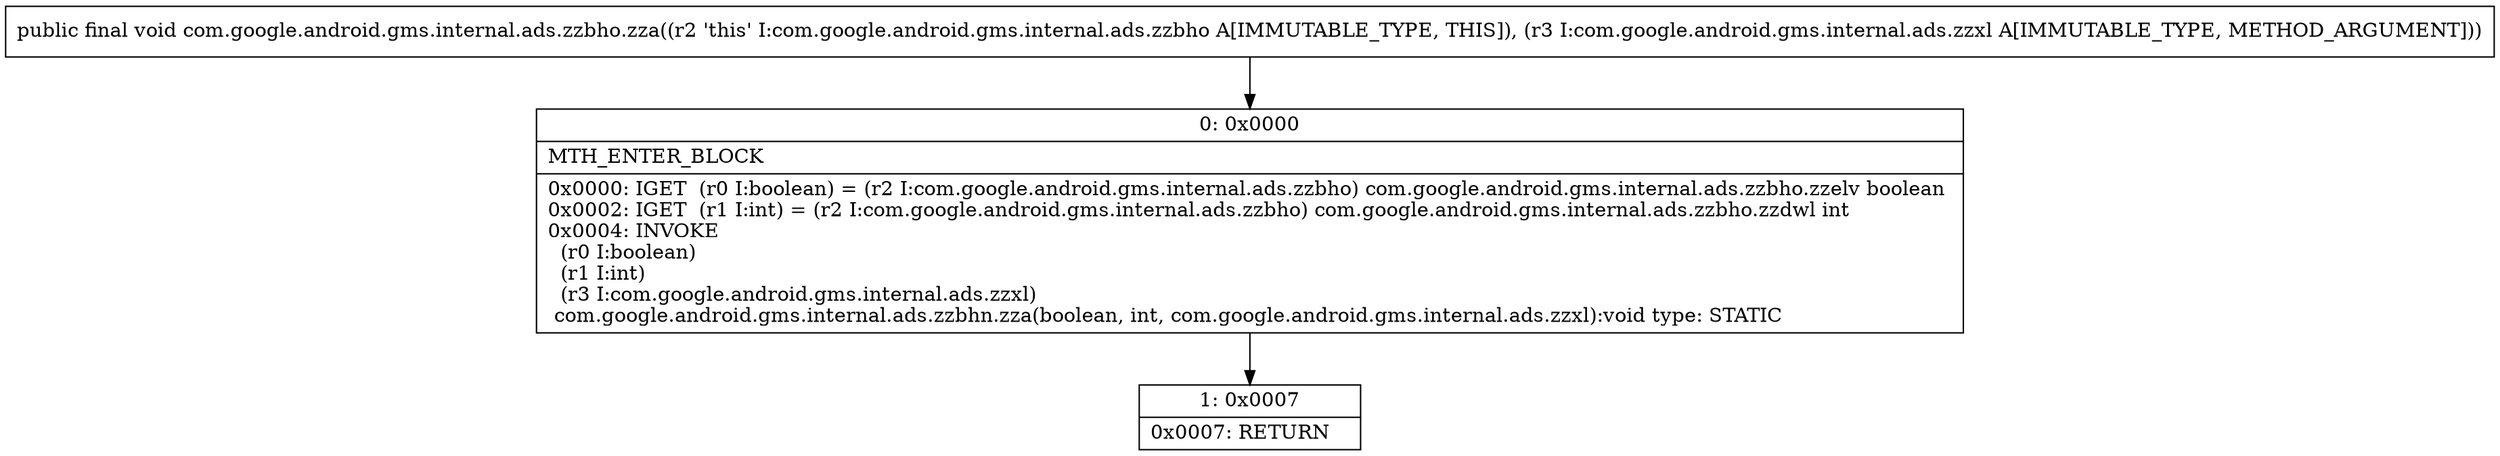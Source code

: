 digraph "CFG forcom.google.android.gms.internal.ads.zzbho.zza(Lcom\/google\/android\/gms\/internal\/ads\/zzxl;)V" {
Node_0 [shape=record,label="{0\:\ 0x0000|MTH_ENTER_BLOCK\l|0x0000: IGET  (r0 I:boolean) = (r2 I:com.google.android.gms.internal.ads.zzbho) com.google.android.gms.internal.ads.zzbho.zzelv boolean \l0x0002: IGET  (r1 I:int) = (r2 I:com.google.android.gms.internal.ads.zzbho) com.google.android.gms.internal.ads.zzbho.zzdwl int \l0x0004: INVOKE  \l  (r0 I:boolean)\l  (r1 I:int)\l  (r3 I:com.google.android.gms.internal.ads.zzxl)\l com.google.android.gms.internal.ads.zzbhn.zza(boolean, int, com.google.android.gms.internal.ads.zzxl):void type: STATIC \l}"];
Node_1 [shape=record,label="{1\:\ 0x0007|0x0007: RETURN   \l}"];
MethodNode[shape=record,label="{public final void com.google.android.gms.internal.ads.zzbho.zza((r2 'this' I:com.google.android.gms.internal.ads.zzbho A[IMMUTABLE_TYPE, THIS]), (r3 I:com.google.android.gms.internal.ads.zzxl A[IMMUTABLE_TYPE, METHOD_ARGUMENT])) }"];
MethodNode -> Node_0;
Node_0 -> Node_1;
}

